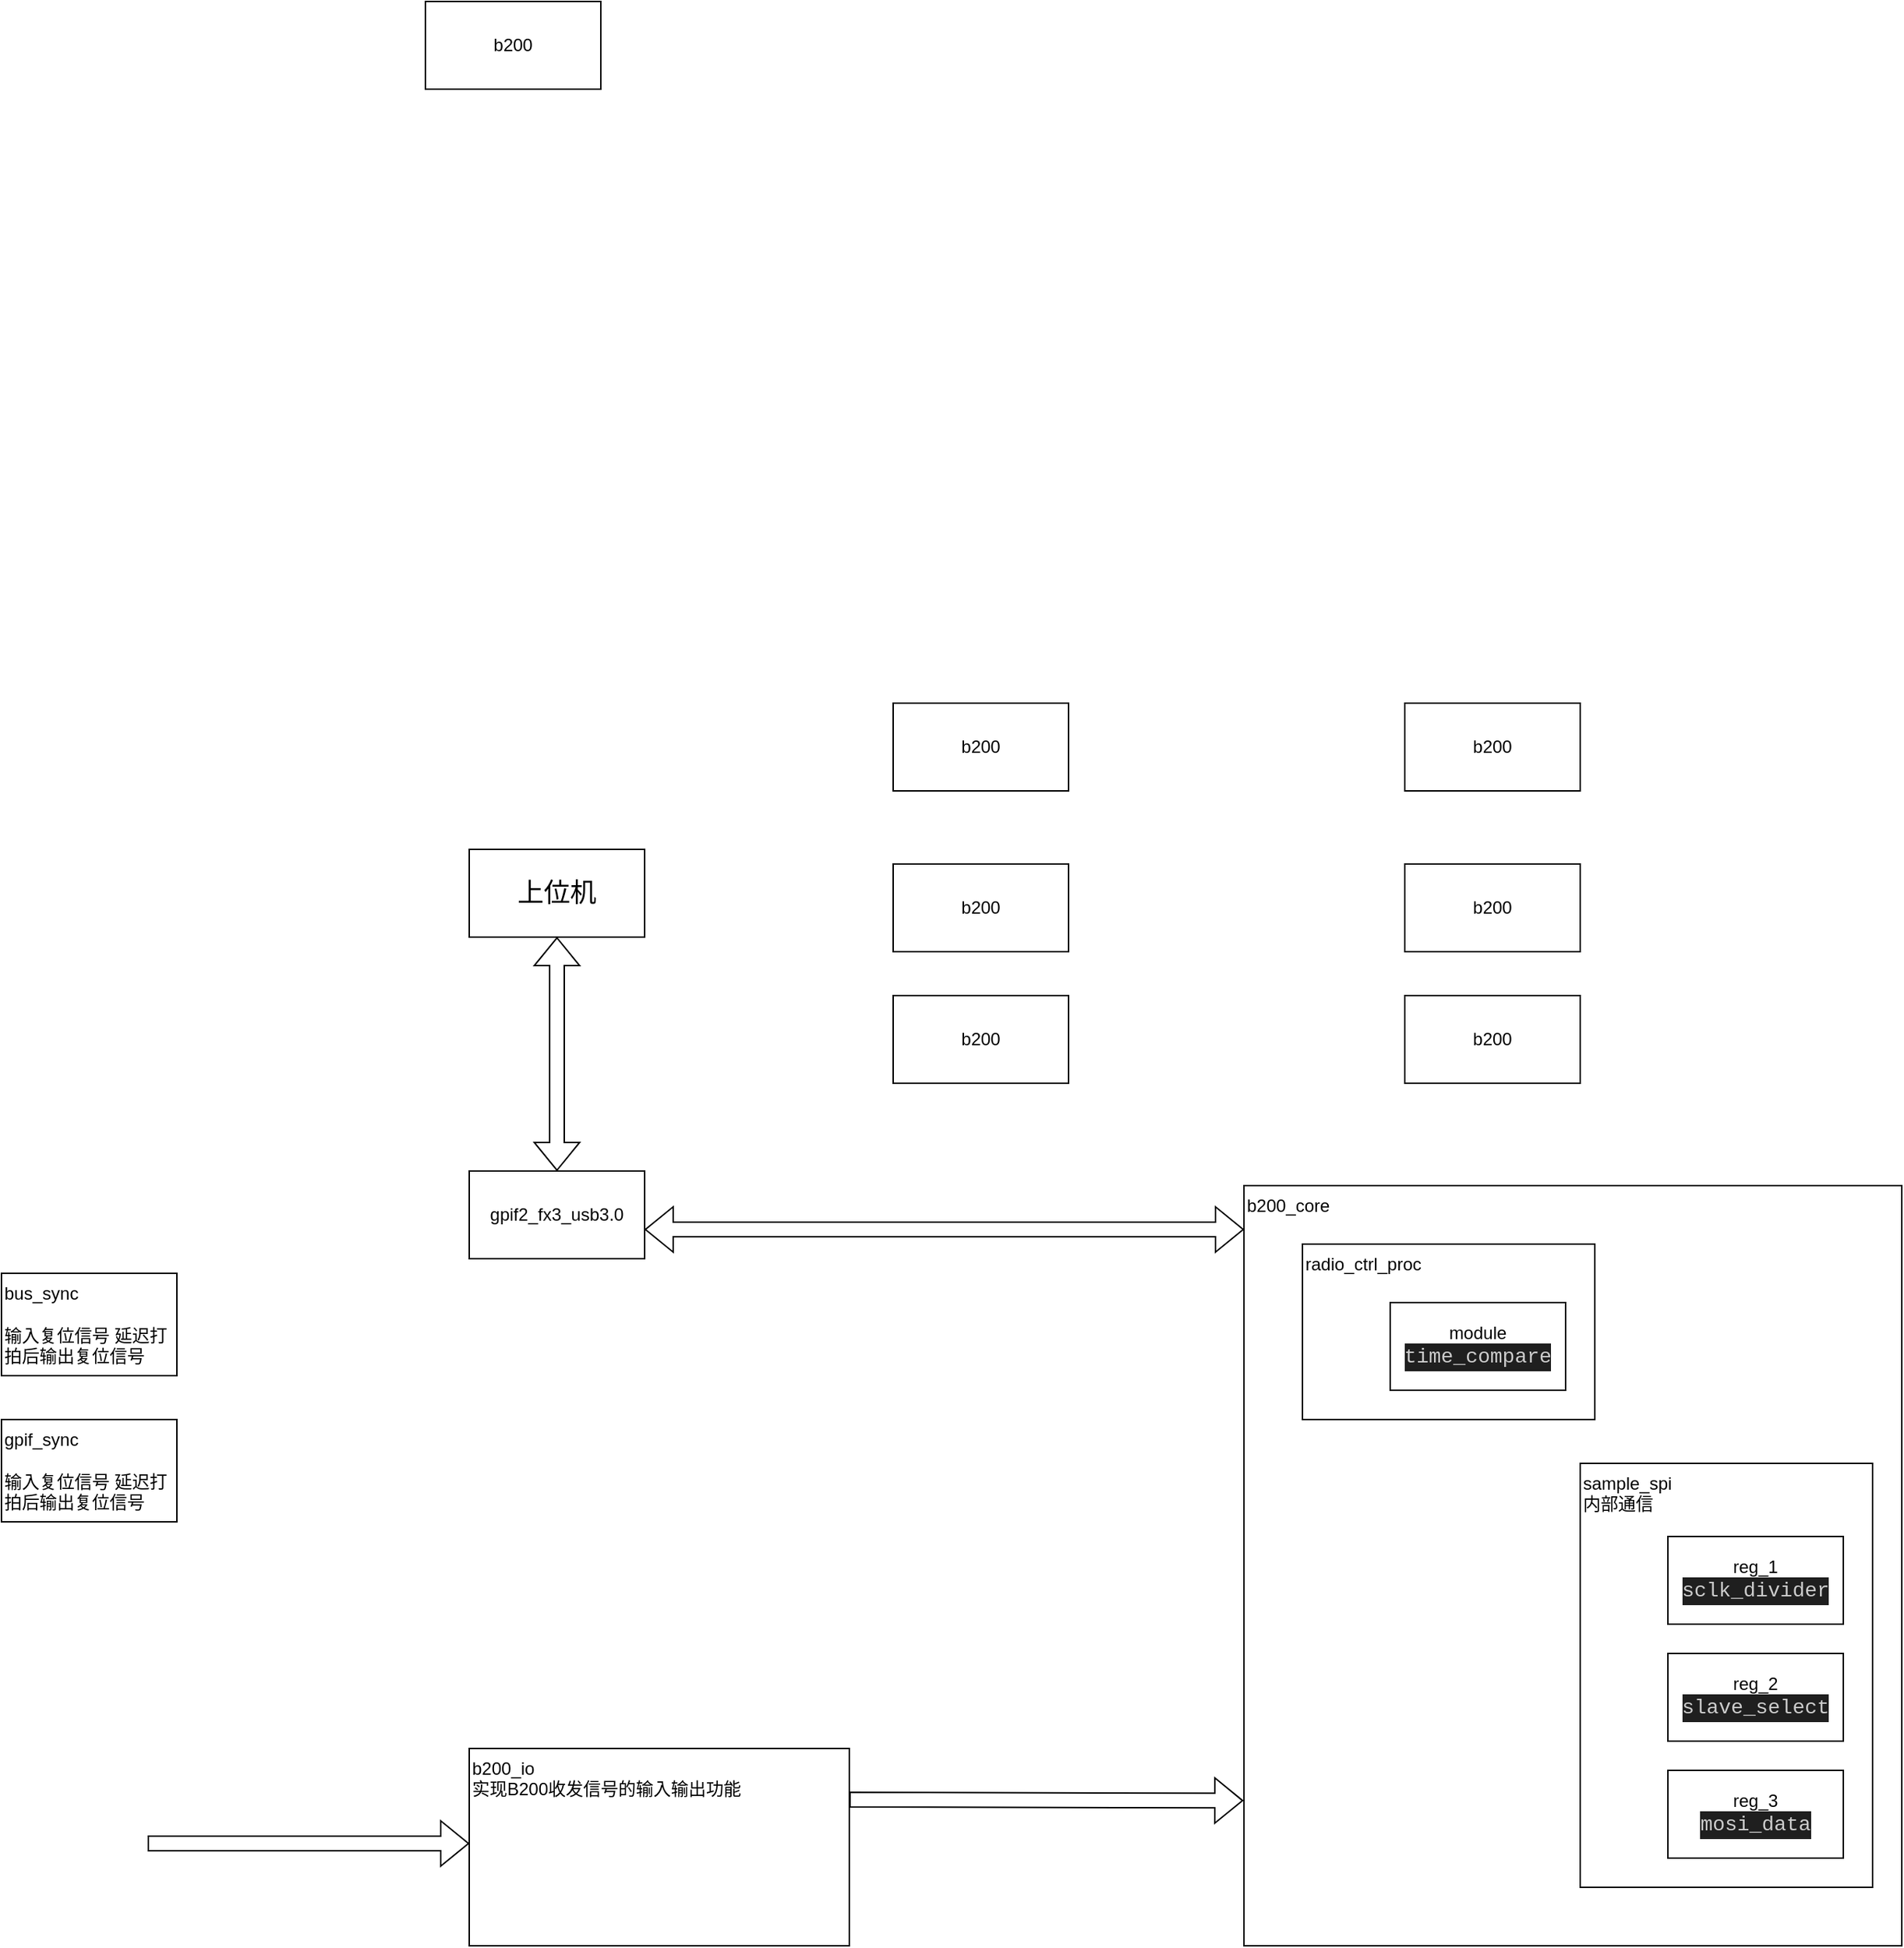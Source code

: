 <mxfile version="21.6.2" type="github">
  <diagram name="第 1 页" id="sMasFaDb9k89zol1cY1E">
    <mxGraphModel dx="1622" dy="2105" grid="1" gridSize="10" guides="1" tooltips="1" connect="1" arrows="1" fold="1" page="1" pageScale="1" pageWidth="827" pageHeight="1169" math="0" shadow="0">
      <root>
        <mxCell id="0" />
        <mxCell id="1" parent="0" />
        <mxCell id="Bb5OvFUCuGvzxUChj8ti-1" value="b200" style="rounded=0;whiteSpace=wrap;html=1;" vertex="1" parent="1">
          <mxGeometry x="310" y="-320" width="120" height="60" as="geometry" />
        </mxCell>
        <mxCell id="Bb5OvFUCuGvzxUChj8ti-3" value="b200_core" style="rounded=0;whiteSpace=wrap;html=1;align=left;verticalAlign=top;" vertex="1" parent="1">
          <mxGeometry x="870" y="490" width="450" height="520" as="geometry" />
        </mxCell>
        <mxCell id="Bb5OvFUCuGvzxUChj8ti-5" value="b200" style="rounded=0;whiteSpace=wrap;html=1;" vertex="1" parent="1">
          <mxGeometry x="630" y="160" width="120" height="60" as="geometry" />
        </mxCell>
        <mxCell id="Bb5OvFUCuGvzxUChj8ti-6" value="gpif2_fx3_usb3.0" style="rounded=0;whiteSpace=wrap;html=1;" vertex="1" parent="1">
          <mxGeometry x="340" y="480" width="120" height="60" as="geometry" />
        </mxCell>
        <mxCell id="Bb5OvFUCuGvzxUChj8ti-7" value="gpif_sync&lt;br&gt;&lt;br&gt;输入复位信号 延迟打拍后输出复位信号" style="rounded=0;whiteSpace=wrap;html=1;align=left;verticalAlign=top;" vertex="1" parent="1">
          <mxGeometry x="20" y="650" width="120" height="70" as="geometry" />
        </mxCell>
        <mxCell id="Bb5OvFUCuGvzxUChj8ti-14" value="" style="group" vertex="1" connectable="0" parent="1">
          <mxGeometry x="910" y="530" width="200" height="120" as="geometry" />
        </mxCell>
        <mxCell id="Bb5OvFUCuGvzxUChj8ti-2" value="radio_ctrl_proc" style="rounded=0;whiteSpace=wrap;html=1;verticalAlign=top;align=left;" vertex="1" parent="Bb5OvFUCuGvzxUChj8ti-14">
          <mxGeometry width="200" height="120" as="geometry" />
        </mxCell>
        <mxCell id="Bb5OvFUCuGvzxUChj8ti-12" value="module&lt;br&gt;&lt;div style=&quot;color: rgb(204, 204, 204); background-color: rgb(31, 31, 31); font-family: Consolas, &amp;quot;Courier New&amp;quot;, monospace; font-size: 14px; line-height: 19px;&quot;&gt;&lt;div style=&quot;line-height: 19px;&quot;&gt;time_compare&lt;/div&gt;&lt;/div&gt;" style="rounded=0;whiteSpace=wrap;html=1;" vertex="1" parent="Bb5OvFUCuGvzxUChj8ti-14">
          <mxGeometry x="60" y="40" width="120" height="60" as="geometry" />
        </mxCell>
        <mxCell id="Bb5OvFUCuGvzxUChj8ti-15" value="" style="group" vertex="1" connectable="0" parent="1">
          <mxGeometry x="1070" y="610" width="200" height="290" as="geometry" />
        </mxCell>
        <mxCell id="Bb5OvFUCuGvzxUChj8ti-17" value="" style="group" vertex="1" connectable="0" parent="Bb5OvFUCuGvzxUChj8ti-15">
          <mxGeometry x="30" y="70" width="200" height="290" as="geometry" />
        </mxCell>
        <mxCell id="Bb5OvFUCuGvzxUChj8ti-4" value="sample_spi&lt;br&gt;内部通信" style="rounded=0;whiteSpace=wrap;html=1;align=left;verticalAlign=top;" vertex="1" parent="Bb5OvFUCuGvzxUChj8ti-17">
          <mxGeometry width="200" height="290" as="geometry" />
        </mxCell>
        <mxCell id="Bb5OvFUCuGvzxUChj8ti-8" value="reg_1&lt;br&gt;&lt;div style=&quot;color: rgb(204, 204, 204); background-color: rgb(31, 31, 31); font-family: Consolas, &amp;quot;Courier New&amp;quot;, monospace; font-size: 14px; line-height: 19px;&quot;&gt;sclk_divider&lt;/div&gt;" style="rounded=0;whiteSpace=wrap;html=1;" vertex="1" parent="Bb5OvFUCuGvzxUChj8ti-17">
          <mxGeometry x="60" y="50" width="120" height="60" as="geometry" />
        </mxCell>
        <mxCell id="Bb5OvFUCuGvzxUChj8ti-9" value="reg_2&lt;br&gt;&lt;div style=&quot;color: rgb(204, 204, 204); background-color: rgb(31, 31, 31); font-family: Consolas, &amp;quot;Courier New&amp;quot;, monospace; font-size: 14px; line-height: 19px;&quot;&gt;slave_select&lt;/div&gt;" style="rounded=0;whiteSpace=wrap;html=1;" vertex="1" parent="Bb5OvFUCuGvzxUChj8ti-17">
          <mxGeometry x="60" y="130" width="120" height="60" as="geometry" />
        </mxCell>
        <mxCell id="Bb5OvFUCuGvzxUChj8ti-10" value="reg_3&lt;br&gt;&lt;div style=&quot;color: rgb(204, 204, 204); background-color: rgb(31, 31, 31); font-family: Consolas, &amp;quot;Courier New&amp;quot;, monospace; font-size: 14px; line-height: 19px;&quot;&gt;mosi_data&lt;/div&gt;" style="rounded=0;whiteSpace=wrap;html=1;" vertex="1" parent="Bb5OvFUCuGvzxUChj8ti-17">
          <mxGeometry x="60" y="210" width="120" height="60" as="geometry" />
        </mxCell>
        <mxCell id="Bb5OvFUCuGvzxUChj8ti-18" value="bus_sync&lt;br&gt;&lt;br&gt;输入复位信号 延迟打拍后输出复位信号" style="rounded=0;whiteSpace=wrap;html=1;align=left;verticalAlign=top;" vertex="1" parent="1">
          <mxGeometry x="20" y="550" width="120" height="70" as="geometry" />
        </mxCell>
        <mxCell id="Bb5OvFUCuGvzxUChj8ti-19" value="" style="shape=flexArrow;endArrow=classic;startArrow=classic;html=1;rounded=0;" edge="1" parent="1">
          <mxGeometry width="100" height="100" relative="1" as="geometry">
            <mxPoint x="400" y="480" as="sourcePoint" />
            <mxPoint x="400" y="320" as="targetPoint" />
          </mxGeometry>
        </mxCell>
        <mxCell id="Bb5OvFUCuGvzxUChj8ti-20" value="&lt;font style=&quot;font-size: 18px;&quot;&gt;上位机&lt;/font&gt;" style="rounded=0;whiteSpace=wrap;html=1;" vertex="1" parent="1">
          <mxGeometry x="340" y="260" width="120" height="60" as="geometry" />
        </mxCell>
        <mxCell id="Bb5OvFUCuGvzxUChj8ti-21" value="" style="shape=flexArrow;endArrow=classic;startArrow=classic;html=1;rounded=0;" edge="1" parent="1">
          <mxGeometry width="100" height="100" relative="1" as="geometry">
            <mxPoint x="460" y="520" as="sourcePoint" />
            <mxPoint x="870" y="520" as="targetPoint" />
          </mxGeometry>
        </mxCell>
        <mxCell id="Bb5OvFUCuGvzxUChj8ti-24" value="&lt;div style=&quot;&quot;&gt;&lt;span style=&quot;background-color: initial;&quot;&gt;b200_io&lt;/span&gt;&lt;/div&gt;实现B200收发信号的输入输出功能" style="rounded=0;whiteSpace=wrap;html=1;align=left;verticalAlign=top;" vertex="1" parent="1">
          <mxGeometry x="340" y="875" width="260" height="135" as="geometry" />
        </mxCell>
        <mxCell id="Bb5OvFUCuGvzxUChj8ti-25" value="" style="shape=flexArrow;endArrow=classic;html=1;rounded=0;" edge="1" parent="1">
          <mxGeometry width="50" height="50" relative="1" as="geometry">
            <mxPoint x="120" y="940" as="sourcePoint" />
            <mxPoint x="340" y="940" as="targetPoint" />
          </mxGeometry>
        </mxCell>
        <mxCell id="Bb5OvFUCuGvzxUChj8ti-26" value="" style="shape=flexArrow;endArrow=classic;html=1;rounded=0;entryX=-0.001;entryY=0.809;entryDx=0;entryDy=0;entryPerimeter=0;" edge="1" parent="1" target="Bb5OvFUCuGvzxUChj8ti-3">
          <mxGeometry width="50" height="50" relative="1" as="geometry">
            <mxPoint x="600" y="910" as="sourcePoint" />
            <mxPoint x="820" y="910" as="targetPoint" />
          </mxGeometry>
        </mxCell>
        <mxCell id="Bb5OvFUCuGvzxUChj8ti-27" value="b200" style="rounded=0;whiteSpace=wrap;html=1;" vertex="1" parent="1">
          <mxGeometry x="980" y="160" width="120" height="60" as="geometry" />
        </mxCell>
        <mxCell id="Bb5OvFUCuGvzxUChj8ti-28" value="b200" style="rounded=0;whiteSpace=wrap;html=1;" vertex="1" parent="1">
          <mxGeometry x="980" y="270" width="120" height="60" as="geometry" />
        </mxCell>
        <mxCell id="Bb5OvFUCuGvzxUChj8ti-29" value="b200" style="rounded=0;whiteSpace=wrap;html=1;" vertex="1" parent="1">
          <mxGeometry x="630" y="270" width="120" height="60" as="geometry" />
        </mxCell>
        <mxCell id="Bb5OvFUCuGvzxUChj8ti-30" value="b200" style="rounded=0;whiteSpace=wrap;html=1;" vertex="1" parent="1">
          <mxGeometry x="630" y="360" width="120" height="60" as="geometry" />
        </mxCell>
        <mxCell id="Bb5OvFUCuGvzxUChj8ti-31" value="b200" style="rounded=0;whiteSpace=wrap;html=1;" vertex="1" parent="1">
          <mxGeometry x="980" y="360" width="120" height="60" as="geometry" />
        </mxCell>
      </root>
    </mxGraphModel>
  </diagram>
</mxfile>

